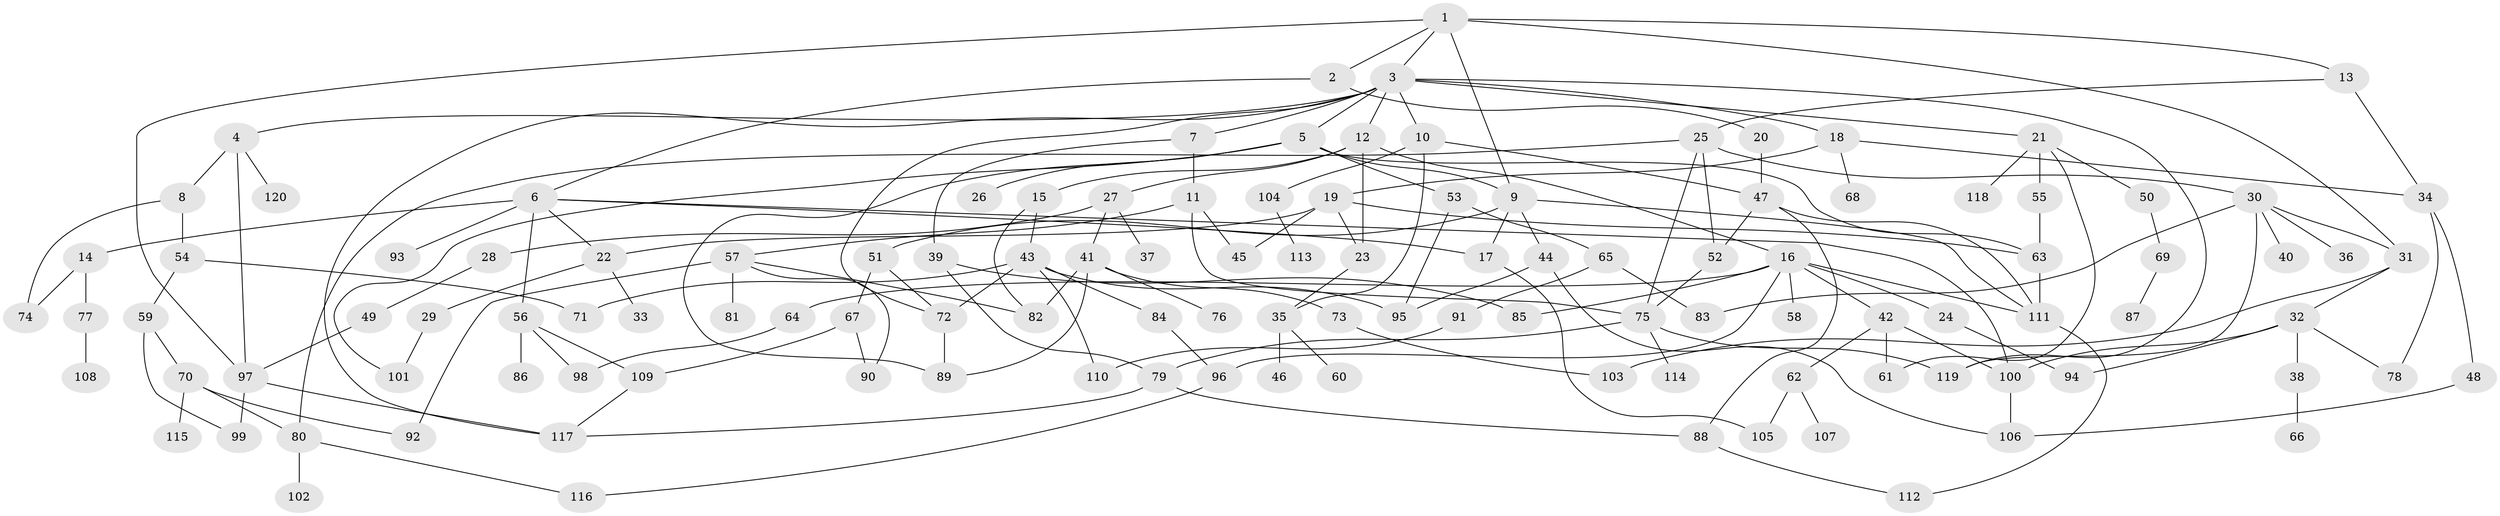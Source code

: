 // coarse degree distribution, {6: 0.10810810810810811, 16: 0.02702702702702703, 13: 0.02702702702702703, 3: 0.21621621621621623, 4: 0.16216216216216217, 5: 0.13513513513513514, 7: 0.08108108108108109, 2: 0.10810810810810811, 1: 0.13513513513513514}
// Generated by graph-tools (version 1.1) at 2025/48/03/04/25 22:48:49]
// undirected, 120 vertices, 177 edges
graph export_dot {
  node [color=gray90,style=filled];
  1;
  2;
  3;
  4;
  5;
  6;
  7;
  8;
  9;
  10;
  11;
  12;
  13;
  14;
  15;
  16;
  17;
  18;
  19;
  20;
  21;
  22;
  23;
  24;
  25;
  26;
  27;
  28;
  29;
  30;
  31;
  32;
  33;
  34;
  35;
  36;
  37;
  38;
  39;
  40;
  41;
  42;
  43;
  44;
  45;
  46;
  47;
  48;
  49;
  50;
  51;
  52;
  53;
  54;
  55;
  56;
  57;
  58;
  59;
  60;
  61;
  62;
  63;
  64;
  65;
  66;
  67;
  68;
  69;
  70;
  71;
  72;
  73;
  74;
  75;
  76;
  77;
  78;
  79;
  80;
  81;
  82;
  83;
  84;
  85;
  86;
  87;
  88;
  89;
  90;
  91;
  92;
  93;
  94;
  95;
  96;
  97;
  98;
  99;
  100;
  101;
  102;
  103;
  104;
  105;
  106;
  107;
  108;
  109;
  110;
  111;
  112;
  113;
  114;
  115;
  116;
  117;
  118;
  119;
  120;
  1 -- 2;
  1 -- 3;
  1 -- 13;
  1 -- 31;
  1 -- 97;
  1 -- 9;
  2 -- 6;
  2 -- 20;
  3 -- 4;
  3 -- 5;
  3 -- 7;
  3 -- 10;
  3 -- 12;
  3 -- 18;
  3 -- 21;
  3 -- 72;
  3 -- 119;
  3 -- 117;
  4 -- 8;
  4 -- 97;
  4 -- 120;
  5 -- 9;
  5 -- 26;
  5 -- 53;
  5 -- 101;
  5 -- 63;
  5 -- 89;
  6 -- 14;
  6 -- 17;
  6 -- 56;
  6 -- 93;
  6 -- 100;
  6 -- 22;
  7 -- 11;
  7 -- 39;
  8 -- 54;
  8 -- 74;
  9 -- 44;
  9 -- 51;
  9 -- 111;
  9 -- 17;
  10 -- 104;
  10 -- 35;
  10 -- 47;
  11 -- 45;
  11 -- 57;
  11 -- 75;
  12 -- 15;
  12 -- 16;
  12 -- 27;
  12 -- 23;
  13 -- 25;
  13 -- 34;
  14 -- 77;
  14 -- 74;
  15 -- 43;
  15 -- 82;
  16 -- 24;
  16 -- 42;
  16 -- 58;
  16 -- 64;
  16 -- 85;
  16 -- 96;
  16 -- 111;
  17 -- 105;
  18 -- 19;
  18 -- 34;
  18 -- 68;
  19 -- 22;
  19 -- 23;
  19 -- 45;
  19 -- 63;
  20 -- 47;
  21 -- 50;
  21 -- 55;
  21 -- 61;
  21 -- 118;
  22 -- 29;
  22 -- 33;
  23 -- 35;
  24 -- 94;
  25 -- 30;
  25 -- 75;
  25 -- 80;
  25 -- 52;
  27 -- 28;
  27 -- 37;
  27 -- 41;
  28 -- 49;
  29 -- 101;
  30 -- 36;
  30 -- 40;
  30 -- 83;
  30 -- 119;
  30 -- 31;
  31 -- 32;
  31 -- 103;
  32 -- 38;
  32 -- 94;
  32 -- 100;
  32 -- 78;
  34 -- 48;
  34 -- 78;
  35 -- 46;
  35 -- 60;
  38 -- 66;
  39 -- 79;
  39 -- 85;
  41 -- 73;
  41 -- 76;
  41 -- 82;
  41 -- 89;
  42 -- 62;
  42 -- 61;
  42 -- 100;
  43 -- 84;
  43 -- 95;
  43 -- 72;
  43 -- 110;
  43 -- 71;
  44 -- 95;
  44 -- 106;
  47 -- 52;
  47 -- 88;
  47 -- 111;
  48 -- 106;
  49 -- 97;
  50 -- 69;
  51 -- 67;
  51 -- 72;
  52 -- 75;
  53 -- 65;
  53 -- 95;
  54 -- 59;
  54 -- 71;
  55 -- 63;
  56 -- 86;
  56 -- 98;
  56 -- 109;
  57 -- 81;
  57 -- 90;
  57 -- 92;
  57 -- 82;
  59 -- 70;
  59 -- 99;
  62 -- 107;
  62 -- 105;
  63 -- 111;
  64 -- 98;
  65 -- 91;
  65 -- 83;
  67 -- 90;
  67 -- 109;
  69 -- 87;
  70 -- 80;
  70 -- 92;
  70 -- 115;
  72 -- 89;
  73 -- 103;
  75 -- 114;
  75 -- 119;
  75 -- 79;
  77 -- 108;
  79 -- 117;
  79 -- 88;
  80 -- 102;
  80 -- 116;
  84 -- 96;
  88 -- 112;
  91 -- 110;
  96 -- 116;
  97 -- 117;
  97 -- 99;
  100 -- 106;
  104 -- 113;
  109 -- 117;
  111 -- 112;
}

